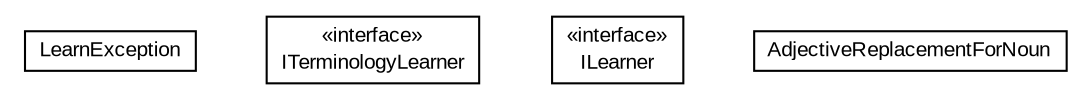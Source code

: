 #!/usr/local/bin/dot
#
# Class diagram 
# Generated by UMLGraph version R5_6-24-gf6e263 (http://www.umlgraph.org/)
#

digraph G {
	edge [fontname="arial",fontsize=10,labelfontname="arial",labelfontsize=10];
	node [fontname="arial",fontsize=10,shape=plaintext];
	nodesep=0.25;
	ranksep=0.5;
	// edu.arizona.biosemantics.semanticmarkup.markupelement.description.ling.learn.LearnException
	c13396 [label=<<table title="edu.arizona.biosemantics.semanticmarkup.markupelement.description.ling.learn.LearnException" border="0" cellborder="1" cellspacing="0" cellpadding="2" port="p" href="./LearnException.html">
		<tr><td><table border="0" cellspacing="0" cellpadding="1">
<tr><td align="center" balign="center"> LearnException </td></tr>
		</table></td></tr>
		</table>>, URL="./LearnException.html", fontname="arial", fontcolor="black", fontsize=10.0];
	// edu.arizona.biosemantics.semanticmarkup.markupelement.description.ling.learn.ITerminologyLearner
	c13397 [label=<<table title="edu.arizona.biosemantics.semanticmarkup.markupelement.description.ling.learn.ITerminologyLearner" border="0" cellborder="1" cellspacing="0" cellpadding="2" port="p" href="./ITerminologyLearner.html">
		<tr><td><table border="0" cellspacing="0" cellpadding="1">
<tr><td align="center" balign="center"> &#171;interface&#187; </td></tr>
<tr><td align="center" balign="center"> ITerminologyLearner </td></tr>
		</table></td></tr>
		</table>>, URL="./ITerminologyLearner.html", fontname="arial", fontcolor="black", fontsize=10.0];
	// edu.arizona.biosemantics.semanticmarkup.markupelement.description.ling.learn.ILearner
	c13398 [label=<<table title="edu.arizona.biosemantics.semanticmarkup.markupelement.description.ling.learn.ILearner" border="0" cellborder="1" cellspacing="0" cellpadding="2" port="p" href="./ILearner.html">
		<tr><td><table border="0" cellspacing="0" cellpadding="1">
<tr><td align="center" balign="center"> &#171;interface&#187; </td></tr>
<tr><td align="center" balign="center"> ILearner </td></tr>
		</table></td></tr>
		</table>>, URL="./ILearner.html", fontname="arial", fontcolor="black", fontsize=10.0];
	// edu.arizona.biosemantics.semanticmarkup.markupelement.description.ling.learn.AdjectiveReplacementForNoun
	c13399 [label=<<table title="edu.arizona.biosemantics.semanticmarkup.markupelement.description.ling.learn.AdjectiveReplacementForNoun" border="0" cellborder="1" cellspacing="0" cellpadding="2" port="p" href="./AdjectiveReplacementForNoun.html">
		<tr><td><table border="0" cellspacing="0" cellpadding="1">
<tr><td align="center" balign="center"> AdjectiveReplacementForNoun </td></tr>
		</table></td></tr>
		</table>>, URL="./AdjectiveReplacementForNoun.html", fontname="arial", fontcolor="black", fontsize=10.0];
}

